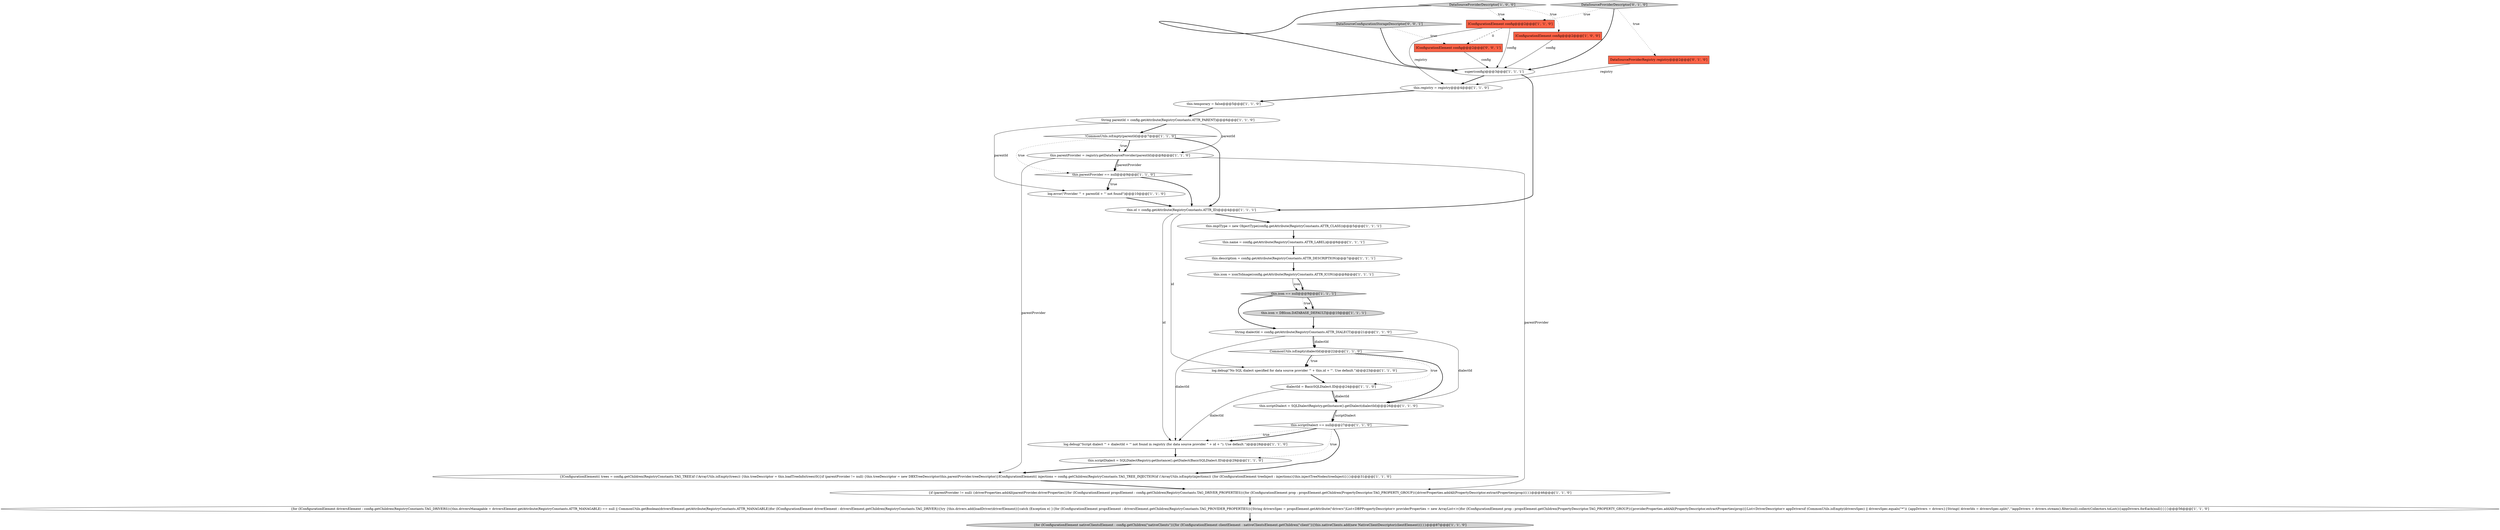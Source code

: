 digraph {
23 [style = filled, label = "this.registry = registry@@@4@@@['1', '1', '0']", fillcolor = white, shape = ellipse image = "AAA0AAABBB1BBB"];
1 [style = filled, label = "IConfigurationElement config@@@2@@@['1', '0', '0']", fillcolor = tomato, shape = box image = "AAA0AAABBB1BBB"];
5 [style = filled, label = "CommonUtils.isEmpty(dialectId)@@@22@@@['1', '1', '0']", fillcolor = white, shape = diamond image = "AAA0AAABBB1BBB"];
4 [style = filled, label = "this.scriptDialect = SQLDialectRegistry.getInstance().getDialect(dialectId)@@@26@@@['1', '1', '0']", fillcolor = white, shape = ellipse image = "AAA0AAABBB1BBB"];
6 [style = filled, label = "log.error(\"Provider '\" + parentId + \"' not found\")@@@10@@@['1', '1', '0']", fillcolor = white, shape = ellipse image = "AAA0AAABBB1BBB"];
29 [style = filled, label = "this.icon == null@@@9@@@['1', '1', '1']", fillcolor = lightgray, shape = diamond image = "AAA0AAABBB1BBB"];
30 [style = filled, label = "DataSourceProviderRegistry registry@@@2@@@['0', '1', '0']", fillcolor = tomato, shape = box image = "AAA0AAABBB2BBB"];
2 [style = filled, label = "this.name = config.getAttribute(RegistryConstants.ATTR_LABEL)@@@6@@@['1', '1', '1']", fillcolor = white, shape = ellipse image = "AAA0AAABBB1BBB"];
28 [style = filled, label = "dialectId = BasicSQLDialect.ID@@@24@@@['1', '1', '0']", fillcolor = white, shape = ellipse image = "AAA0AAABBB1BBB"];
3 [style = filled, label = "DataSourceProviderDescriptor['1', '0', '0']", fillcolor = lightgray, shape = diamond image = "AAA0AAABBB1BBB"];
27 [style = filled, label = "!CommonUtils.isEmpty(parentId)@@@7@@@['1', '1', '0']", fillcolor = white, shape = diamond image = "AAA0AAABBB1BBB"];
10 [style = filled, label = "{if (parentProvider != null) {driverProperties.addAll(parentProvider.driverProperties)}for (IConfigurationElement propsElement : config.getChildren(RegistryConstants.TAG_DRIVER_PROPERTIES)){for (IConfigurationElement prop : propsElement.getChildren(PropertyDescriptor.TAG_PROPERTY_GROUP)){driverProperties.addAll(PropertyDescriptor.extractProperties(prop))}}}@@@46@@@['1', '1', '0']", fillcolor = white, shape = ellipse image = "AAA0AAABBB1BBB"];
9 [style = filled, label = "this.scriptDialect = SQLDialectRegistry.getInstance().getDialect(BasicSQLDialect.ID)@@@29@@@['1', '1', '0']", fillcolor = white, shape = ellipse image = "AAA0AAABBB1BBB"];
20 [style = filled, label = "String dialectId = config.getAttribute(RegistryConstants.ATTR_DIALECT)@@@21@@@['1', '1', '0']", fillcolor = white, shape = ellipse image = "AAA0AAABBB1BBB"];
8 [style = filled, label = "{for (IConfigurationElement nativeClientsElement : config.getChildren(\"nativeClients\")){for (IConfigurationElement clientElement : nativeClientsElement.getChildren(\"client\")){this.nativeClients.add(new NativeClientDescriptor(clientElement))}}}@@@87@@@['1', '1', '0']", fillcolor = lightgray, shape = ellipse image = "AAA0AAABBB1BBB"];
17 [style = filled, label = "IConfigurationElement config@@@2@@@['1', '1', '0']", fillcolor = tomato, shape = box image = "AAA0AAABBB1BBB"];
18 [style = filled, label = "{IConfigurationElement(( trees = config.getChildren(RegistryConstants.TAG_TREE)if (!ArrayUtils.isEmpty(trees)) {this.treeDescriptor = this.loadTreeInfo(trees(0()}if (parentProvider != null) {this.treeDescriptor = new DBXTreeDescriptor(this,parentProvider.treeDescriptor)}IConfigurationElement(( injections = config.getChildren(RegistryConstants.TAG_TREE_INJECTION)if (!ArrayUtils.isEmpty(injections)) {for (IConfigurationElement treeInject : injections){this.injectTreeNodes(treeInject)}}}@@@31@@@['1', '1', '0']", fillcolor = white, shape = ellipse image = "AAA0AAABBB1BBB"];
7 [style = filled, label = "this.temporary = false@@@5@@@['1', '1', '0']", fillcolor = white, shape = ellipse image = "AAA0AAABBB1BBB"];
11 [style = filled, label = "log.debug(\"No SQL dialect specified for data source provider '\" + this.id + \"'. Use default.\")@@@23@@@['1', '1', '0']", fillcolor = white, shape = ellipse image = "AAA0AAABBB1BBB"];
16 [style = filled, label = "this.scriptDialect == null@@@27@@@['1', '1', '0']", fillcolor = white, shape = diamond image = "AAA0AAABBB1BBB"];
32 [style = filled, label = "IConfigurationElement config@@@2@@@['0', '0', '1']", fillcolor = tomato, shape = box image = "AAA0AAABBB3BBB"];
14 [style = filled, label = "log.debug(\"Script dialect '\" + dialectId + \"' not found in registry (for data source provider \" + id + \"). Use default.\")@@@28@@@['1', '1', '0']", fillcolor = white, shape = ellipse image = "AAA0AAABBB1BBB"];
22 [style = filled, label = "this.parentProvider = registry.getDataSourceProvider(parentId)@@@8@@@['1', '1', '0']", fillcolor = white, shape = ellipse image = "AAA0AAABBB1BBB"];
13 [style = filled, label = "this.id = config.getAttribute(RegistryConstants.ATTR_ID)@@@4@@@['1', '1', '1']", fillcolor = white, shape = ellipse image = "AAA0AAABBB1BBB"];
31 [style = filled, label = "DataSourceProviderDescriptor['0', '1', '0']", fillcolor = lightgray, shape = diamond image = "AAA0AAABBB2BBB"];
33 [style = filled, label = "DataSourceConfigurationStorageDescriptor['0', '0', '1']", fillcolor = lightgray, shape = diamond image = "AAA0AAABBB3BBB"];
24 [style = filled, label = "this.description = config.getAttribute(RegistryConstants.ATTR_DESCRIPTION)@@@7@@@['1', '1', '1']", fillcolor = white, shape = ellipse image = "AAA0AAABBB1BBB"];
12 [style = filled, label = "this.icon = DBIcon.DATABASE_DEFAULT@@@10@@@['1', '1', '1']", fillcolor = lightgray, shape = ellipse image = "AAA0AAABBB1BBB"];
0 [style = filled, label = "this.icon = iconToImage(config.getAttribute(RegistryConstants.ATTR_ICON))@@@8@@@['1', '1', '1']", fillcolor = white, shape = ellipse image = "AAA0AAABBB1BBB"];
25 [style = filled, label = "this.parentProvider == null@@@9@@@['1', '1', '0']", fillcolor = white, shape = diamond image = "AAA0AAABBB1BBB"];
21 [style = filled, label = "{for (IConfigurationElement driversElement : config.getChildren(RegistryConstants.TAG_DRIVERS)){this.driversManagable = driversElement.getAttribute(RegistryConstants.ATTR_MANAGABLE) == null || CommonUtils.getBoolean(driversElement.getAttribute(RegistryConstants.ATTR_MANAGABLE))for (IConfigurationElement driverElement : driversElement.getChildren(RegistryConstants.TAG_DRIVER)){try {this.drivers.add(loadDriver(driverElement))}catch (Exception e) }{for (IConfigurationElement propsElement : driversElement.getChildren(RegistryConstants.TAG_PROVIDER_PROPERTIES)){String driversSpec = propsElement.getAttribute(\"drivers\")List<DBPPropertyDescriptor> providerProperties = new ArrayList<>()for (IConfigurationElement prop : propsElement.getChildren(PropertyDescriptor.TAG_PROPERTY_GROUP)){providerProperties.addAll(PropertyDescriptor.extractProperties(prop))}List<DriverDescriptor> appDriversif (CommonUtils.isEmpty(driversSpec) || driversSpec.equals(\"*\")) {appDrivers = drivers}{String(( driverIds = driversSpec.split(\",\")appDrivers = drivers.stream().filter(null).collect(Collectors.toList())}appDrivers.forEach(null)}}}}@@@56@@@['1', '1', '0']", fillcolor = white, shape = ellipse image = "AAA0AAABBB1BBB"];
19 [style = filled, label = "super(config)@@@3@@@['1', '1', '1']", fillcolor = white, shape = ellipse image = "AAA0AAABBB1BBB"];
15 [style = filled, label = "this.implType = new ObjectType(config.getAttribute(RegistryConstants.ATTR_CLASS))@@@5@@@['1', '1', '1']", fillcolor = white, shape = ellipse image = "AAA0AAABBB1BBB"];
26 [style = filled, label = "String parentId = config.getAttribute(RegistryConstants.ATTR_PARENT)@@@6@@@['1', '1', '0']", fillcolor = white, shape = ellipse image = "AAA0AAABBB1BBB"];
17->23 [style = solid, label="registry"];
9->18 [style = bold, label=""];
13->15 [style = bold, label=""];
10->21 [style = bold, label=""];
27->22 [style = dotted, label="true"];
5->11 [style = dotted, label="true"];
4->16 [style = bold, label=""];
3->1 [style = dotted, label="true"];
27->13 [style = bold, label=""];
0->29 [style = solid, label="icon"];
20->5 [style = solid, label="dialectId"];
26->22 [style = solid, label="parentId"];
16->18 [style = bold, label=""];
1->19 [style = solid, label="config"];
0->29 [style = bold, label=""];
20->5 [style = bold, label=""];
33->32 [style = dotted, label="true"];
16->14 [style = dotted, label="true"];
3->17 [style = dotted, label="true"];
7->26 [style = bold, label=""];
6->13 [style = bold, label=""];
14->9 [style = bold, label=""];
21->8 [style = bold, label=""];
25->6 [style = dotted, label="true"];
30->23 [style = solid, label="registry"];
22->25 [style = solid, label="parentProvider"];
19->23 [style = bold, label=""];
24->0 [style = bold, label=""];
22->18 [style = solid, label="parentProvider"];
26->27 [style = bold, label=""];
15->2 [style = bold, label=""];
5->4 [style = bold, label=""];
27->22 [style = bold, label=""];
19->13 [style = bold, label=""];
13->14 [style = solid, label="id"];
22->10 [style = solid, label="parentProvider"];
28->4 [style = bold, label=""];
29->12 [style = dotted, label="true"];
13->11 [style = solid, label="id"];
28->4 [style = solid, label="dialectId"];
4->16 [style = solid, label="scriptDialect"];
16->9 [style = dotted, label="true"];
5->11 [style = bold, label=""];
22->25 [style = bold, label=""];
20->14 [style = solid, label="dialectId"];
16->14 [style = bold, label=""];
25->13 [style = bold, label=""];
18->10 [style = bold, label=""];
3->19 [style = bold, label=""];
31->30 [style = dotted, label="true"];
12->20 [style = bold, label=""];
20->4 [style = solid, label="dialectId"];
23->7 [style = bold, label=""];
31->17 [style = dotted, label="true"];
2->24 [style = bold, label=""];
33->19 [style = bold, label=""];
17->19 [style = solid, label="config"];
29->12 [style = bold, label=""];
17->32 [style = dashed, label="0"];
27->25 [style = dotted, label="true"];
32->19 [style = solid, label="config"];
5->28 [style = dotted, label="true"];
11->28 [style = bold, label=""];
25->6 [style = bold, label=""];
31->19 [style = bold, label=""];
28->14 [style = solid, label="dialectId"];
26->6 [style = solid, label="parentId"];
29->20 [style = bold, label=""];
}

